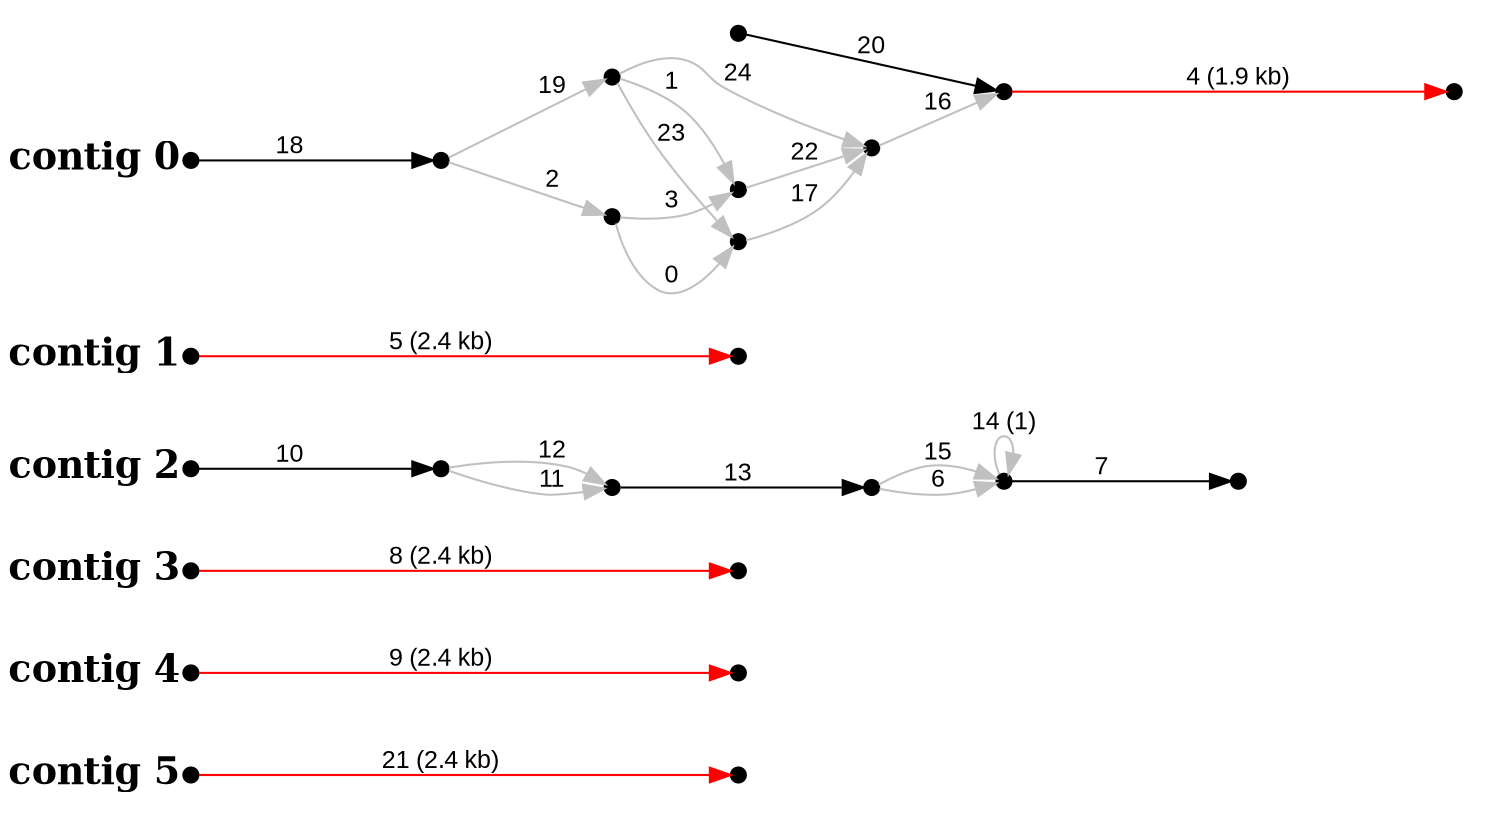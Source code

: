 digraph G {

node [width=0.1,height=0.1,fontsize=10,shape=point];
edge [fontsize=12,penwidth=1,arrowsize=1,fontname=Arial];
margin=1.0;
rankdir=LR;
labeljust=l;
margin=0;

subgraph cluster5 {
color=white;
23 -> 22 [minlen=4,color=red,label="21 (2.4 kb)",taillabel="contig 5",labelangle=180,weight=10000,labeldistance=5,labelfontsize=18,labelfontname="Times-Bold"];
}

subgraph cluster4 {
color=white;
15 -> 16 [minlen=4,color=red,label="9 (2.4 kb)",taillabel="contig 4",labelangle=180,weight=10000,labeldistance=5,labelfontsize=18,labelfontname="Times-Bold"];
}

subgraph cluster3 {
color=white;
14 -> 13 [minlen=4,color=red,label="8 (2.4 kb)",taillabel="contig 3",labelangle=180,weight=10000,labeldistance=5,labelfontsize=18,labelfontname="Times-Bold"];
}

subgraph cluster2 {
color=white;
17 -> 18 [minlen=2,color=black,label="10",taillabel="contig 2",labelangle=180,weight=10000,labeldistance=5,labelfontsize=18,labelfontname="Times-Bold"];
18 -> 19 [minlen=1,color=gray,label="11"];
18 -> 19 [minlen=1,color=gray,label="12"];
19 -> 20 [minlen=2,color=black,label="13"];
20 -> 21 [minlen=1,color=gray,label="6"];
20 -> 21 [minlen=1,color=gray,label="15"];
21 -> 12 [minlen=2,color=black,label="7"];
21 -> 21 [minlen=1,color=gray,label="14 (1)"];
}

subgraph cluster1 {
color=white;
10 -> 11 [minlen=4,color=red,label="5 (2.4 kb)",taillabel="contig 1",labelangle=180,weight=10000,labeldistance=5,labelfontsize=18,labelfontname="Times-Bold"];
}

subgraph cluster0 {
color=white;
0 -> 8 [minlen=2,color=black,label="20"];
1 -> 3 [minlen=1,color=gray,label="2"];
1 -> 5 [minlen=1,color=gray,label="19"];
2 -> 1 [minlen=2,color=black,label="18",taillabel="contig 0",labelangle=180,weight=10000,labeldistance=5,labelfontsize=18,labelfontname="Times-Bold"];
3 -> 4 [minlen=1,color=gray,label="3"];
3 -> 6 [minlen=1,color=gray,label="0"];
4 -> 7 [minlen=1,color=gray,label="22"];
5 -> 4 [minlen=1,color=gray,label="1"];
5 -> 6 [minlen=1,color=gray,label="23"];
5 -> 7 [minlen=1,color=gray,label="24"];
6 -> 7 [minlen=1,color=gray,label="17"];
7 -> 8 [minlen=1,color=gray,label="16"];
8 -> 9 [minlen=4,color=red,label="4 (1.9 kb)"];
}

}
#done
